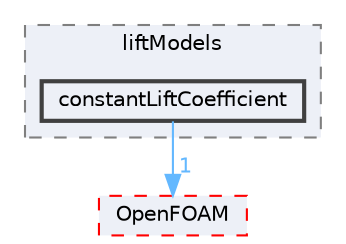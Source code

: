 digraph "src/phaseSystemModels/twoPhaseEuler/twoPhaseSystem/interfacialModels/liftModels/constantLiftCoefficient"
{
 // LATEX_PDF_SIZE
  bgcolor="transparent";
  edge [fontname=Helvetica,fontsize=10,labelfontname=Helvetica,labelfontsize=10];
  node [fontname=Helvetica,fontsize=10,shape=box,height=0.2,width=0.4];
  compound=true
  subgraph clusterdir_d09e821cb6739a10513a2ede3b005a79 {
    graph [ bgcolor="#edf0f7", pencolor="grey50", label="liftModels", fontname=Helvetica,fontsize=10 style="filled,dashed", URL="dir_d09e821cb6739a10513a2ede3b005a79.html",tooltip=""]
  dir_d5f93d131d267ef37a36ea4b850e8a4d [label="constantLiftCoefficient", fillcolor="#edf0f7", color="grey25", style="filled,bold", URL="dir_d5f93d131d267ef37a36ea4b850e8a4d.html",tooltip=""];
  }
  dir_c5473ff19b20e6ec4dfe5c310b3778a8 [label="OpenFOAM", fillcolor="#edf0f7", color="red", style="filled,dashed", URL="dir_c5473ff19b20e6ec4dfe5c310b3778a8.html",tooltip=""];
  dir_d5f93d131d267ef37a36ea4b850e8a4d->dir_c5473ff19b20e6ec4dfe5c310b3778a8 [headlabel="1", labeldistance=1.5 headhref="dir_000631_002695.html" href="dir_000631_002695.html" color="steelblue1" fontcolor="steelblue1"];
}
